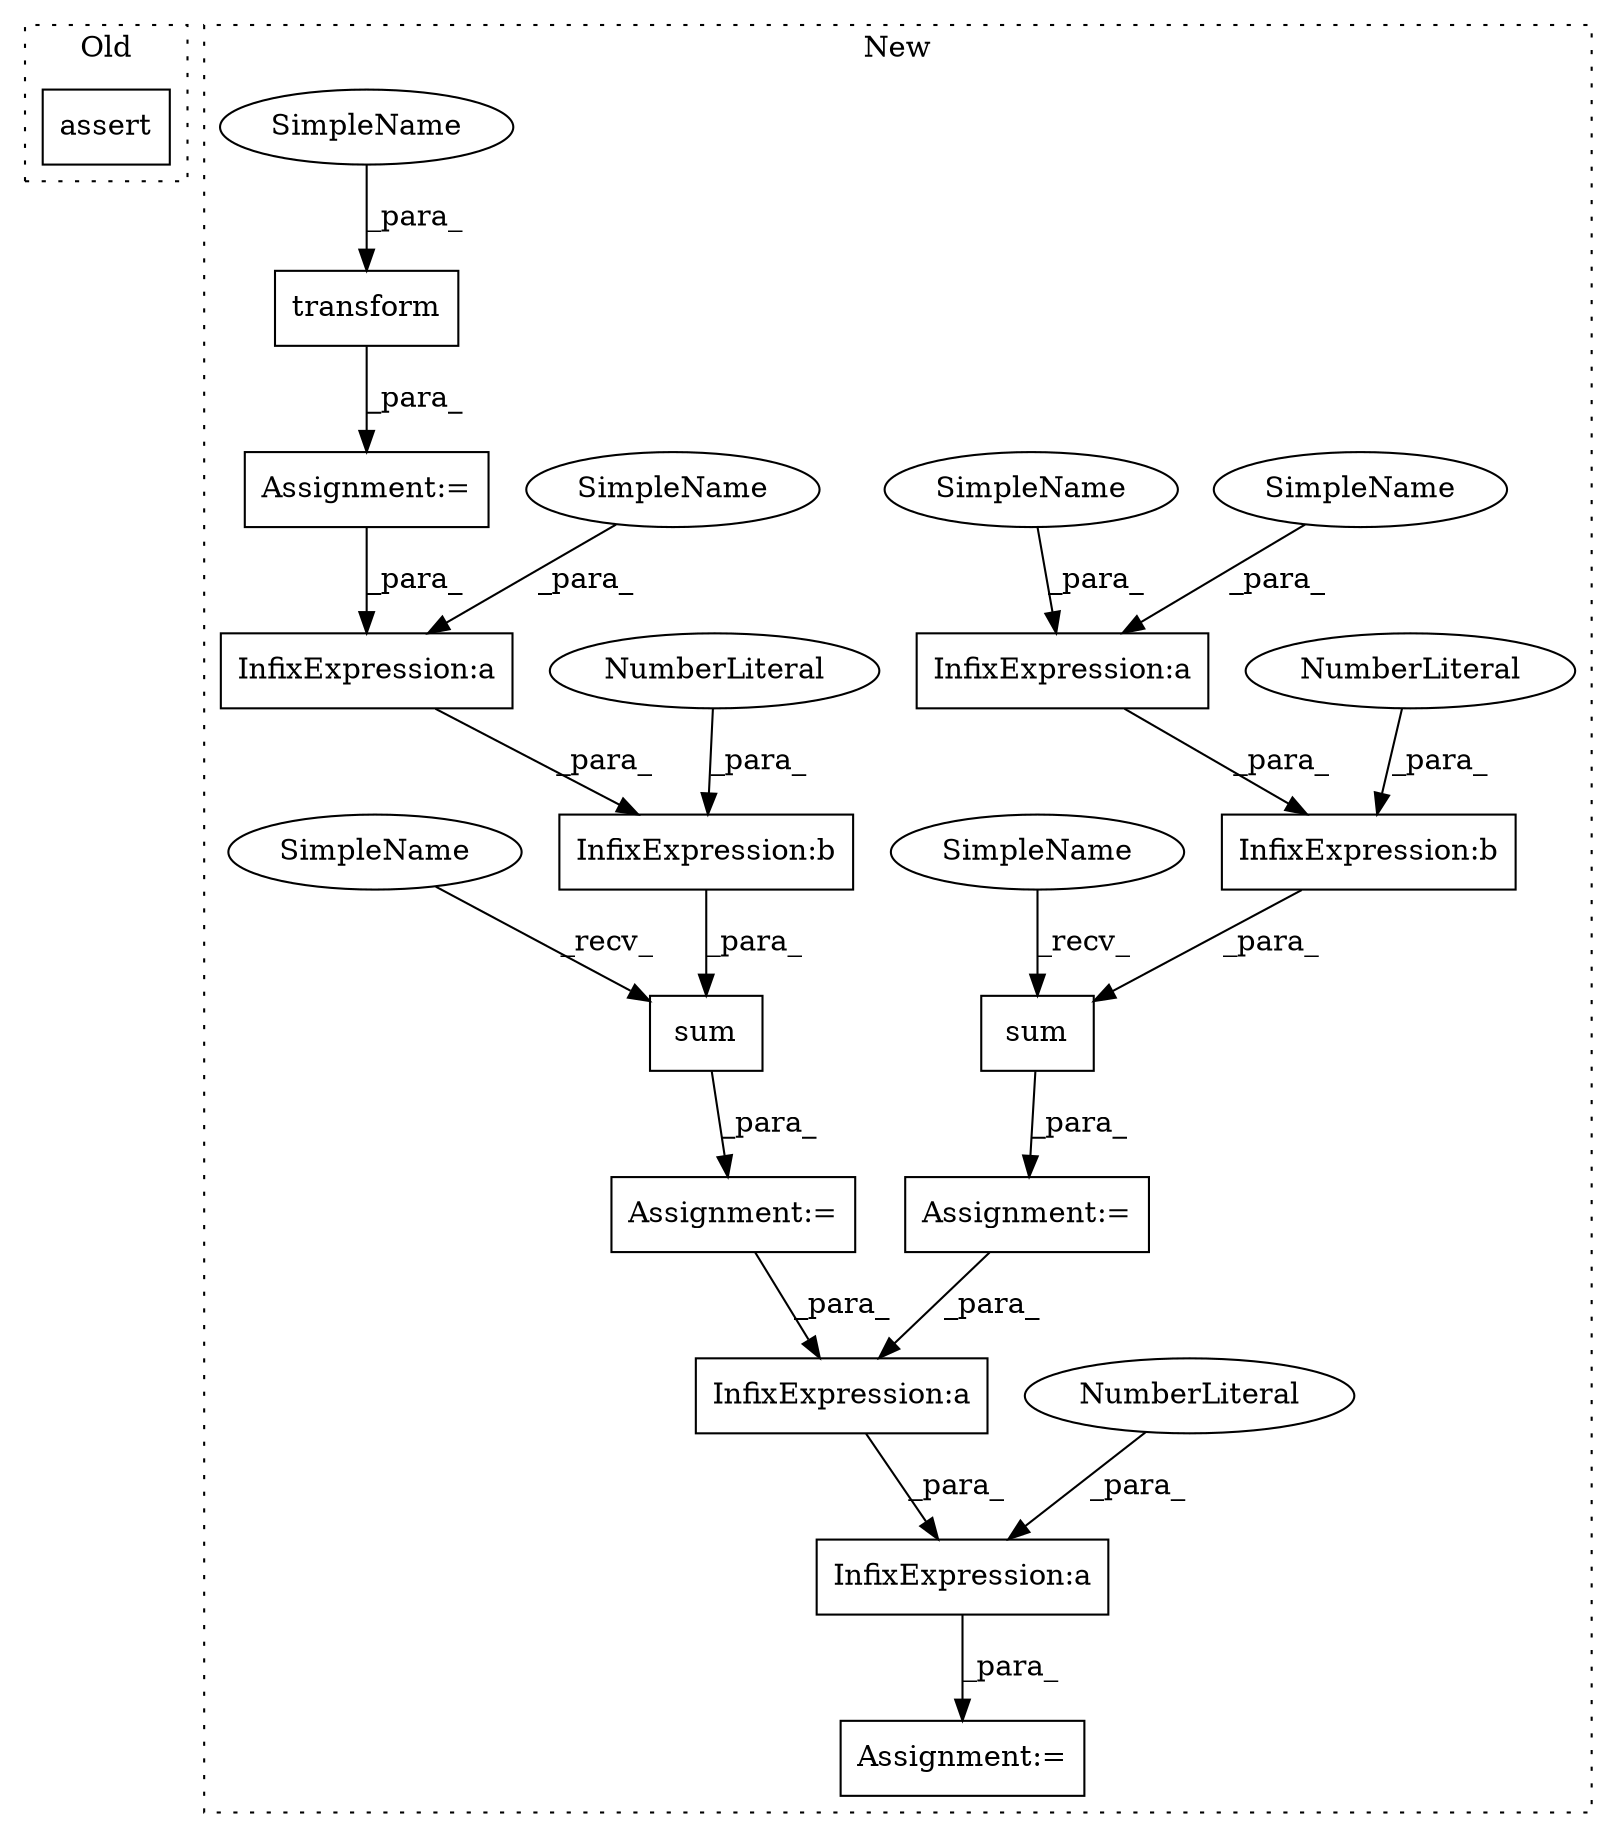 digraph G {
subgraph cluster0 {
1 [label="assert" a="32" s="16658,16728" l="26,1" shape="box"];
label = "Old";
style="dotted";
}
subgraph cluster1 {
2 [label="sum" a="32" s="15862,15887" l="4,1" shape="box"];
3 [label="Assignment:=" a="7" s="15901" l="1" shape="box"];
4 [label="Assignment:=" a="7" s="15757" l="1" shape="box"];
5 [label="InfixExpression:a" a="27" s="15922" l="3" shape="box"];
6 [label="Assignment:=" a="7" s="15855" l="1" shape="box"];
7 [label="InfixExpression:a" a="27" s="15873" l="3" shape="box"];
8 [label="InfixExpression:a" a="27" s="15906" l="3" shape="box"];
9 [label="InfixExpression:a" a="27" s="15822" l="3" shape="box"];
10 [label="transform" a="32" s="15766,15782" l="10,1" shape="box"];
11 [label="InfixExpression:b" a="27" s="15883" l="3" shape="box"];
12 [label="InfixExpression:b" a="27" s="15832" l="3" shape="box"];
13 [label="NumberLiteral" a="34" s="15886" l="1" shape="ellipse"];
14 [label="NumberLiteral" a="34" s="15903" l="3" shape="ellipse"];
15 [label="NumberLiteral" a="34" s="15835" l="1" shape="ellipse"];
16 [label="sum" a="32" s="15811,15836" l="4,1" shape="box"];
17 [label="Assignment:=" a="7" s="15804" l="1" shape="box"];
18 [label="SimpleName" a="42" s="15867" l="6" shape="ellipse"];
19 [label="SimpleName" a="42" s="15816" l="6" shape="ellipse"];
20 [label="SimpleName" a="42" s="15776" l="6" shape="ellipse"];
21 [label="SimpleName" a="42" s="15825" l="6" shape="ellipse"];
22 [label="SimpleName" a="42" s="15805" l="5" shape="ellipse"];
23 [label="SimpleName" a="42" s="15856" l="5" shape="ellipse"];
label = "New";
style="dotted";
}
2 -> 6 [label="_para_"];
4 -> 7 [label="_para_"];
5 -> 8 [label="_para_"];
6 -> 5 [label="_para_"];
7 -> 11 [label="_para_"];
8 -> 3 [label="_para_"];
9 -> 12 [label="_para_"];
10 -> 4 [label="_para_"];
11 -> 2 [label="_para_"];
12 -> 16 [label="_para_"];
13 -> 11 [label="_para_"];
14 -> 8 [label="_para_"];
15 -> 12 [label="_para_"];
16 -> 17 [label="_para_"];
17 -> 5 [label="_para_"];
18 -> 7 [label="_para_"];
19 -> 9 [label="_para_"];
20 -> 10 [label="_para_"];
21 -> 9 [label="_para_"];
22 -> 16 [label="_recv_"];
23 -> 2 [label="_recv_"];
}